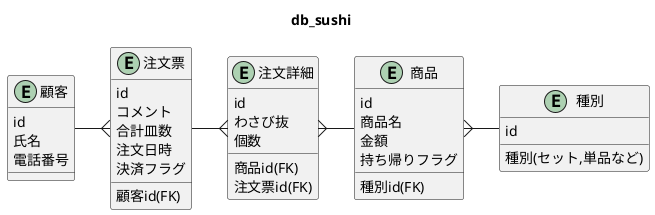 @startuml
title db_sushi
entity "商品" {
  id
  商品名
  種別id(FK)
  金額
  持ち帰りフラグ
}

entity "種別" {
  id
  種別(セット,単品など)
}


entity "注文詳細" {
  id
  商品id(FK)
  注文票id(FK)
  わさび抜
  個数
}

entity "注文票" {
  id
  顧客id(FK)
  コメント
  合計皿数
  注文日時
  決済フラグ
}

entity "顧客" {
  id
  氏名
  電話番号
}

"商品" }- "種別"
"顧客" -{ "注文票"
"注文票" -{ "注文詳細"
"注文詳細" }- "商品"
@enduml
